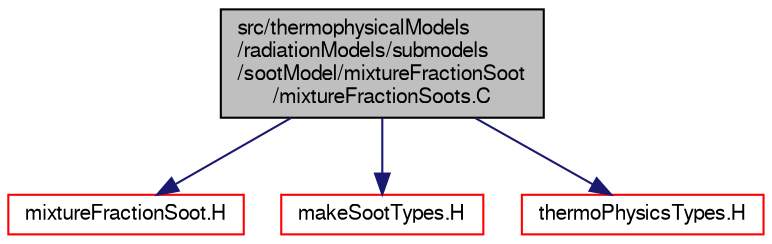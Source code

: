digraph "src/thermophysicalModels/radiationModels/submodels/sootModel/mixtureFractionSoot/mixtureFractionSoots.C"
{
  bgcolor="transparent";
  edge [fontname="FreeSans",fontsize="10",labelfontname="FreeSans",labelfontsize="10"];
  node [fontname="FreeSans",fontsize="10",shape=record];
  Node0 [label="src/thermophysicalModels\l/radiationModels/submodels\l/sootModel/mixtureFractionSoot\l/mixtureFractionSoots.C",height=0.2,width=0.4,color="black", fillcolor="grey75", style="filled", fontcolor="black"];
  Node0 -> Node1 [color="midnightblue",fontsize="10",style="solid",fontname="FreeSans"];
  Node1 [label="mixtureFractionSoot.H",height=0.2,width=0.4,color="red",URL="$a16088.html"];
  Node0 -> Node323 [color="midnightblue",fontsize="10",style="solid",fontname="FreeSans"];
  Node323 [label="makeSootTypes.H",height=0.2,width=0.4,color="red",URL="$a16100.html"];
  Node0 -> Node325 [color="midnightblue",fontsize="10",style="solid",fontname="FreeSans"];
  Node325 [label="thermoPhysicsTypes.H",height=0.2,width=0.4,color="red",URL="$a16463.html",tooltip="Type definitions for thermo-physics models. "];
}
